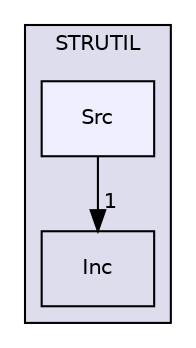 digraph "Kineis/App/Libs/STRUTIL/Src" {
  compound=true
  node [ fontsize="10", fontname="Helvetica"];
  edge [ labelfontsize="10", labelfontname="Helvetica"];
  subgraph clusterdir_30e769e08e4be49e86a463d17d73ec0a {
    graph [ bgcolor="#ddddee", pencolor="black", label="STRUTIL" fontname="Helvetica", fontsize="10", URL="dir_30e769e08e4be49e86a463d17d73ec0a.html"]
  dir_a8daca38a0da2eb9df4c599707276f1e [shape=box label="Inc" URL="dir_a8daca38a0da2eb9df4c599707276f1e.html"];
  dir_343c30fe7fb2b65fdf46df5c32bc66c4 [shape=box, label="Src", style="filled", fillcolor="#eeeeff", pencolor="black", URL="dir_343c30fe7fb2b65fdf46df5c32bc66c4.html"];
  }
  dir_343c30fe7fb2b65fdf46df5c32bc66c4->dir_a8daca38a0da2eb9df4c599707276f1e [headlabel="1", labeldistance=1.5 headhref="dir_000015_000014.html"];
}
